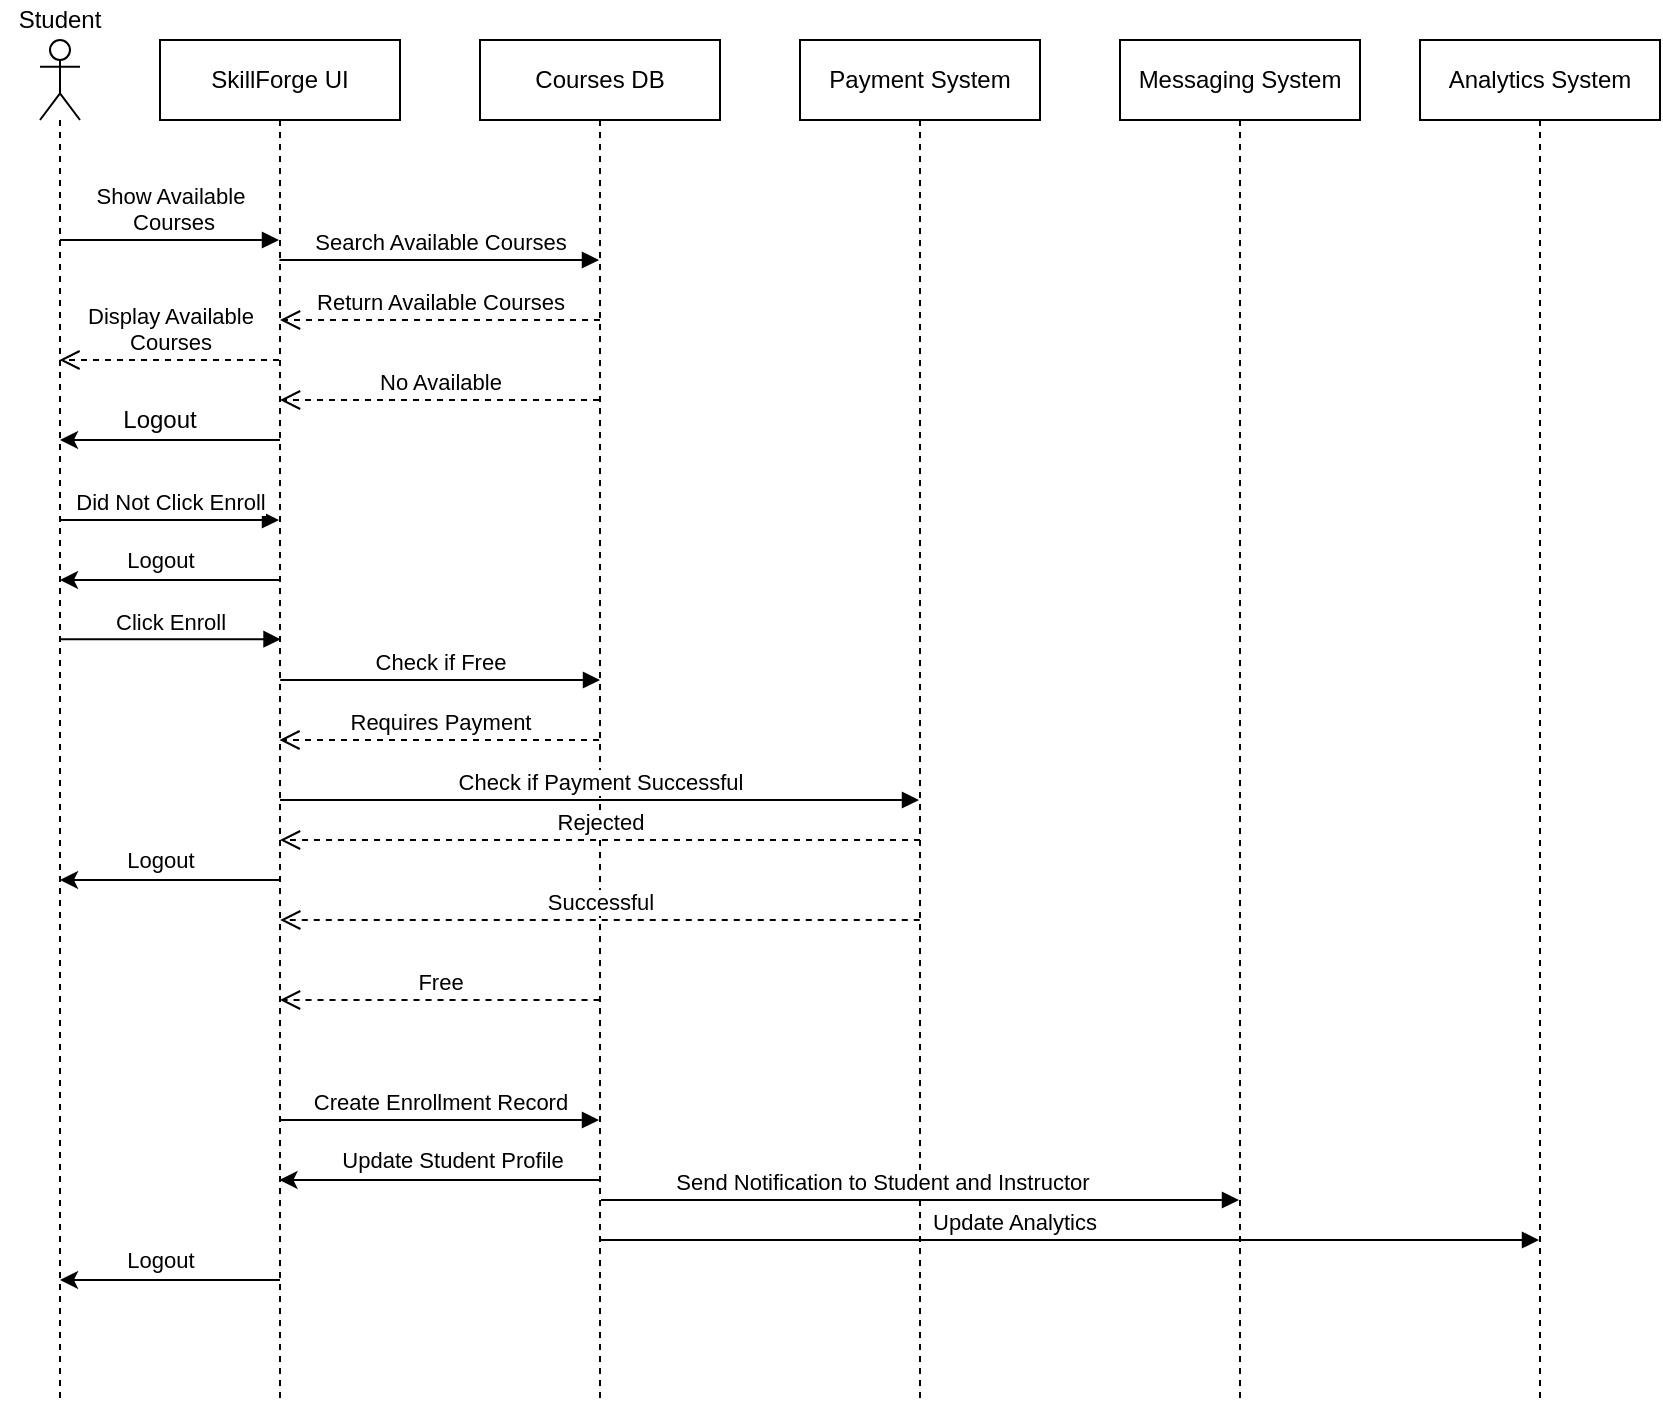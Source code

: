 <mxfile version="28.2.8">
  <diagram name="Page-1" id="lF81oiY1hW8vtEZ666zX">
    <mxGraphModel dx="1561" dy="803" grid="1" gridSize="10" guides="1" tooltips="1" connect="1" arrows="1" fold="1" page="1" pageScale="1" pageWidth="850" pageHeight="1100" math="0" shadow="0">
      <root>
        <mxCell id="0" />
        <mxCell id="1" parent="0" />
        <mxCell id="_FFkfSNyMcupRzHrC7Rn-21" value="SkillForge UI" style="shape=umlLifeline;perimeter=lifelinePerimeter;whiteSpace=wrap;html=1;container=1;dropTarget=0;collapsible=0;recursiveResize=0;outlineConnect=0;portConstraint=eastwest;newEdgeStyle={&quot;curved&quot;:0,&quot;rounded&quot;:0};" vertex="1" parent="1">
          <mxGeometry x="160" y="80" width="120" height="680" as="geometry" />
        </mxCell>
        <mxCell id="_FFkfSNyMcupRzHrC7Rn-22" value="" style="shape=umlLifeline;perimeter=lifelinePerimeter;whiteSpace=wrap;html=1;container=1;dropTarget=0;collapsible=0;recursiveResize=0;outlineConnect=0;portConstraint=eastwest;newEdgeStyle={&quot;curved&quot;:0,&quot;rounded&quot;:0};participant=umlActor;" vertex="1" parent="1">
          <mxGeometry x="100" y="80" width="20" height="680" as="geometry" />
        </mxCell>
        <mxCell id="_FFkfSNyMcupRzHrC7Rn-23" value="Courses DB" style="shape=umlLifeline;perimeter=lifelinePerimeter;whiteSpace=wrap;html=1;container=1;dropTarget=0;collapsible=0;recursiveResize=0;outlineConnect=0;portConstraint=eastwest;newEdgeStyle={&quot;curved&quot;:0,&quot;rounded&quot;:0};" vertex="1" parent="1">
          <mxGeometry x="320" y="80" width="120" height="680" as="geometry" />
        </mxCell>
        <mxCell id="_FFkfSNyMcupRzHrC7Rn-24" value="Payment System" style="shape=umlLifeline;perimeter=lifelinePerimeter;whiteSpace=wrap;html=1;container=1;dropTarget=0;collapsible=0;recursiveResize=0;outlineConnect=0;portConstraint=eastwest;newEdgeStyle={&quot;curved&quot;:0,&quot;rounded&quot;:0};" vertex="1" parent="1">
          <mxGeometry x="480" y="80" width="120" height="680" as="geometry" />
        </mxCell>
        <mxCell id="_FFkfSNyMcupRzHrC7Rn-25" value="Messaging System" style="shape=umlLifeline;perimeter=lifelinePerimeter;whiteSpace=wrap;html=1;container=1;dropTarget=0;collapsible=0;recursiveResize=0;outlineConnect=0;portConstraint=eastwest;newEdgeStyle={&quot;curved&quot;:0,&quot;rounded&quot;:0};" vertex="1" parent="1">
          <mxGeometry x="640" y="80" width="120" height="680" as="geometry" />
        </mxCell>
        <mxCell id="_FFkfSNyMcupRzHrC7Rn-26" value="Analytics System" style="shape=umlLifeline;perimeter=lifelinePerimeter;whiteSpace=wrap;html=1;container=1;dropTarget=0;collapsible=0;recursiveResize=0;outlineConnect=0;portConstraint=eastwest;newEdgeStyle={&quot;curved&quot;:0,&quot;rounded&quot;:0};" vertex="1" parent="1">
          <mxGeometry x="790" y="80" width="120" height="680" as="geometry" />
        </mxCell>
        <mxCell id="_FFkfSNyMcupRzHrC7Rn-27" value="Return Available Courses" style="html=1;verticalAlign=bottom;endArrow=open;dashed=1;endSize=8;curved=0;rounded=0;" edge="1" parent="1" target="_FFkfSNyMcupRzHrC7Rn-21">
          <mxGeometry relative="1" as="geometry">
            <mxPoint x="380" y="220" as="sourcePoint" />
            <mxPoint x="300" y="220" as="targetPoint" />
          </mxGeometry>
        </mxCell>
        <mxCell id="_FFkfSNyMcupRzHrC7Rn-28" value="Check if Payment Successful" style="html=1;verticalAlign=bottom;endArrow=block;curved=0;rounded=0;" edge="1" parent="1" target="_FFkfSNyMcupRzHrC7Rn-24">
          <mxGeometry width="80" relative="1" as="geometry">
            <mxPoint x="220" y="460" as="sourcePoint" />
            <mxPoint x="300" y="460" as="targetPoint" />
          </mxGeometry>
        </mxCell>
        <mxCell id="_FFkfSNyMcupRzHrC7Rn-29" value="Show Available&lt;div&gt;&amp;nbsp;Courses&lt;/div&gt;" style="html=1;verticalAlign=bottom;endArrow=block;curved=0;rounded=0;" edge="1" parent="1" source="_FFkfSNyMcupRzHrC7Rn-22" target="_FFkfSNyMcupRzHrC7Rn-21">
          <mxGeometry width="80" relative="1" as="geometry">
            <mxPoint x="130" y="160" as="sourcePoint" />
            <mxPoint x="210" y="160" as="targetPoint" />
            <Array as="points">
              <mxPoint x="170" y="180" />
            </Array>
          </mxGeometry>
        </mxCell>
        <mxCell id="_FFkfSNyMcupRzHrC7Rn-30" value="Search Available Courses" style="html=1;verticalAlign=bottom;endArrow=block;curved=0;rounded=0;" edge="1" parent="1" target="_FFkfSNyMcupRzHrC7Rn-23">
          <mxGeometry width="80" relative="1" as="geometry">
            <mxPoint x="219.731" y="190" as="sourcePoint" />
            <mxPoint x="370" y="190" as="targetPoint" />
          </mxGeometry>
        </mxCell>
        <mxCell id="_FFkfSNyMcupRzHrC7Rn-32" value="Display Available&lt;div&gt;Courses&lt;/div&gt;" style="html=1;verticalAlign=bottom;endArrow=open;dashed=1;endSize=8;curved=0;rounded=0;" edge="1" parent="1">
          <mxGeometry relative="1" as="geometry">
            <mxPoint x="219.5" y="240" as="sourcePoint" />
            <mxPoint x="109.731" y="240" as="targetPoint" />
          </mxGeometry>
        </mxCell>
        <mxCell id="_FFkfSNyMcupRzHrC7Rn-33" value="Click Enroll" style="html=1;verticalAlign=bottom;endArrow=block;curved=0;rounded=0;" edge="1" parent="1">
          <mxGeometry width="80" relative="1" as="geometry">
            <mxPoint x="110.001" y="379.62" as="sourcePoint" />
            <mxPoint x="220.27" y="379.62" as="targetPoint" />
            <Array as="points">
              <mxPoint x="140.27" y="379.62" />
              <mxPoint x="170.27" y="379.62" />
            </Array>
          </mxGeometry>
        </mxCell>
        <mxCell id="_FFkfSNyMcupRzHrC7Rn-34" value="No Available" style="html=1;verticalAlign=bottom;endArrow=open;dashed=1;endSize=8;curved=0;rounded=0;" edge="1" parent="1" source="_FFkfSNyMcupRzHrC7Rn-23" target="_FFkfSNyMcupRzHrC7Rn-21">
          <mxGeometry relative="1" as="geometry">
            <mxPoint x="330" y="260" as="sourcePoint" />
            <mxPoint x="270" y="260" as="targetPoint" />
            <Array as="points">
              <mxPoint x="280" y="260" />
            </Array>
          </mxGeometry>
        </mxCell>
        <mxCell id="_FFkfSNyMcupRzHrC7Rn-37" value="" style="endArrow=classic;html=1;rounded=0;" edge="1" parent="1" target="_FFkfSNyMcupRzHrC7Rn-22">
          <mxGeometry width="50" height="50" relative="1" as="geometry">
            <mxPoint x="220" y="280" as="sourcePoint" />
            <mxPoint x="120" y="280" as="targetPoint" />
          </mxGeometry>
        </mxCell>
        <mxCell id="_FFkfSNyMcupRzHrC7Rn-38" value="Logout" style="text;html=1;whiteSpace=wrap;strokeColor=none;fillColor=none;align=center;verticalAlign=middle;rounded=0;" vertex="1" parent="1">
          <mxGeometry x="130" y="260" width="60" height="20" as="geometry" />
        </mxCell>
        <mxCell id="_FFkfSNyMcupRzHrC7Rn-39" value="Check if Free" style="html=1;verticalAlign=bottom;endArrow=block;curved=0;rounded=0;" edge="1" parent="1">
          <mxGeometry x="-0.001" width="80" relative="1" as="geometry">
            <mxPoint x="220.111" y="400" as="sourcePoint" />
            <mxPoint x="380" y="400" as="targetPoint" />
            <Array as="points">
              <mxPoint x="330.38" y="400" />
            </Array>
            <mxPoint as="offset" />
          </mxGeometry>
        </mxCell>
        <mxCell id="_FFkfSNyMcupRzHrC7Rn-40" value="Student" style="text;html=1;whiteSpace=wrap;strokeColor=none;fillColor=none;align=center;verticalAlign=middle;rounded=0;" vertex="1" parent="1">
          <mxGeometry x="80" y="60" width="60" height="20" as="geometry" />
        </mxCell>
        <mxCell id="_FFkfSNyMcupRzHrC7Rn-43" value="Did Not Click Enroll" style="html=1;verticalAlign=bottom;endArrow=block;curved=0;rounded=0;" edge="1" parent="1" source="_FFkfSNyMcupRzHrC7Rn-22" target="_FFkfSNyMcupRzHrC7Rn-21">
          <mxGeometry width="80" relative="1" as="geometry">
            <mxPoint x="120" y="320" as="sourcePoint" />
            <mxPoint x="212.71" y="320.0" as="targetPoint" />
            <Array as="points">
              <mxPoint x="183.21" y="320" />
            </Array>
          </mxGeometry>
        </mxCell>
        <mxCell id="_FFkfSNyMcupRzHrC7Rn-44" value="" style="endArrow=classic;html=1;rounded=0;" edge="1" parent="1">
          <mxGeometry width="50" height="50" relative="1" as="geometry">
            <mxPoint x="220" y="350" as="sourcePoint" />
            <mxPoint x="110" y="350" as="targetPoint" />
          </mxGeometry>
        </mxCell>
        <mxCell id="_FFkfSNyMcupRzHrC7Rn-45" value="Logout" style="edgeLabel;html=1;align=center;verticalAlign=middle;resizable=0;points=[];" vertex="1" connectable="0" parent="_FFkfSNyMcupRzHrC7Rn-44">
          <mxGeometry x="0.473" relative="1" as="geometry">
            <mxPoint x="21" y="-10" as="offset" />
          </mxGeometry>
        </mxCell>
        <mxCell id="_FFkfSNyMcupRzHrC7Rn-46" value="Requires Payment" style="html=1;verticalAlign=bottom;endArrow=open;dashed=1;endSize=8;curved=0;rounded=0;" edge="1" parent="1">
          <mxGeometry relative="1" as="geometry">
            <mxPoint x="379.5" y="430.0" as="sourcePoint" />
            <mxPoint x="219.731" y="430.0" as="targetPoint" />
          </mxGeometry>
        </mxCell>
        <mxCell id="_FFkfSNyMcupRzHrC7Rn-47" value="Free" style="html=1;verticalAlign=bottom;endArrow=open;dashed=1;endSize=8;curved=0;rounded=0;" edge="1" parent="1">
          <mxGeometry relative="1" as="geometry">
            <mxPoint x="379.77" y="560.0" as="sourcePoint" />
            <mxPoint x="220.001" y="560.0" as="targetPoint" />
          </mxGeometry>
        </mxCell>
        <mxCell id="_FFkfSNyMcupRzHrC7Rn-48" value="Successful" style="html=1;verticalAlign=bottom;endArrow=open;dashed=1;endSize=8;curved=0;rounded=0;" edge="1" parent="1">
          <mxGeometry relative="1" as="geometry">
            <mxPoint x="539.88" y="520.0" as="sourcePoint" />
            <mxPoint x="220.111" y="520.0" as="targetPoint" />
          </mxGeometry>
        </mxCell>
        <mxCell id="_FFkfSNyMcupRzHrC7Rn-49" value="Rejected" style="html=1;verticalAlign=bottom;endArrow=open;dashed=1;endSize=8;curved=0;rounded=0;" edge="1" parent="1" target="_FFkfSNyMcupRzHrC7Rn-21">
          <mxGeometry relative="1" as="geometry">
            <mxPoint x="540" y="480" as="sourcePoint" />
            <mxPoint x="480" y="480" as="targetPoint" />
          </mxGeometry>
        </mxCell>
        <mxCell id="_FFkfSNyMcupRzHrC7Rn-50" value="" style="endArrow=classic;html=1;rounded=0;" edge="1" parent="1">
          <mxGeometry width="50" height="50" relative="1" as="geometry">
            <mxPoint x="220" y="500" as="sourcePoint" />
            <mxPoint x="110" y="500" as="targetPoint" />
          </mxGeometry>
        </mxCell>
        <mxCell id="_FFkfSNyMcupRzHrC7Rn-51" value="Logout" style="edgeLabel;html=1;align=center;verticalAlign=middle;resizable=0;points=[];" vertex="1" connectable="0" parent="_FFkfSNyMcupRzHrC7Rn-50">
          <mxGeometry x="0.473" relative="1" as="geometry">
            <mxPoint x="21" y="-10" as="offset" />
          </mxGeometry>
        </mxCell>
        <mxCell id="_FFkfSNyMcupRzHrC7Rn-55" value="Create Enrollment Record" style="html=1;verticalAlign=bottom;endArrow=block;curved=0;rounded=0;" edge="1" parent="1">
          <mxGeometry width="80" relative="1" as="geometry">
            <mxPoint x="220.001" y="620" as="sourcePoint" />
            <mxPoint x="379.5" y="620" as="targetPoint" />
          </mxGeometry>
        </mxCell>
        <mxCell id="_FFkfSNyMcupRzHrC7Rn-57" value="" style="endArrow=classic;html=1;rounded=0;" edge="1" parent="1">
          <mxGeometry width="50" height="50" relative="1" as="geometry">
            <mxPoint x="379.5" y="650.0" as="sourcePoint" />
            <mxPoint x="219.731" y="650.0" as="targetPoint" />
          </mxGeometry>
        </mxCell>
        <mxCell id="_FFkfSNyMcupRzHrC7Rn-58" value="Update Student Profile" style="edgeLabel;html=1;align=center;verticalAlign=middle;resizable=0;points=[];" vertex="1" connectable="0" parent="_FFkfSNyMcupRzHrC7Rn-57">
          <mxGeometry x="-0.077" y="1" relative="1" as="geometry">
            <mxPoint y="-11" as="offset" />
          </mxGeometry>
        </mxCell>
        <mxCell id="_FFkfSNyMcupRzHrC7Rn-65" value="Send Notification to Student and Instructor" style="html=1;verticalAlign=bottom;endArrow=block;curved=0;rounded=0;" edge="1" parent="1">
          <mxGeometry x="-0.122" width="80" relative="1" as="geometry">
            <mxPoint x="380.5" y="660" as="sourcePoint" />
            <mxPoint x="699.5" y="660" as="targetPoint" />
            <mxPoint as="offset" />
          </mxGeometry>
        </mxCell>
        <mxCell id="_FFkfSNyMcupRzHrC7Rn-66" value="Update Analytics" style="html=1;verticalAlign=bottom;endArrow=block;curved=0;rounded=0;" edge="1" parent="1" target="_FFkfSNyMcupRzHrC7Rn-26">
          <mxGeometry x="-0.122" width="80" relative="1" as="geometry">
            <mxPoint x="380.5" y="680" as="sourcePoint" />
            <mxPoint x="699.5" y="680" as="targetPoint" />
            <mxPoint as="offset" />
          </mxGeometry>
        </mxCell>
        <mxCell id="_FFkfSNyMcupRzHrC7Rn-67" value="" style="endArrow=classic;html=1;rounded=0;" edge="1" parent="1">
          <mxGeometry width="50" height="50" relative="1" as="geometry">
            <mxPoint x="220" y="700" as="sourcePoint" />
            <mxPoint x="110" y="700" as="targetPoint" />
          </mxGeometry>
        </mxCell>
        <mxCell id="_FFkfSNyMcupRzHrC7Rn-68" value="Logout" style="edgeLabel;html=1;align=center;verticalAlign=middle;resizable=0;points=[];" vertex="1" connectable="0" parent="_FFkfSNyMcupRzHrC7Rn-67">
          <mxGeometry x="0.473" relative="1" as="geometry">
            <mxPoint x="21" y="-10" as="offset" />
          </mxGeometry>
        </mxCell>
      </root>
    </mxGraphModel>
  </diagram>
</mxfile>
